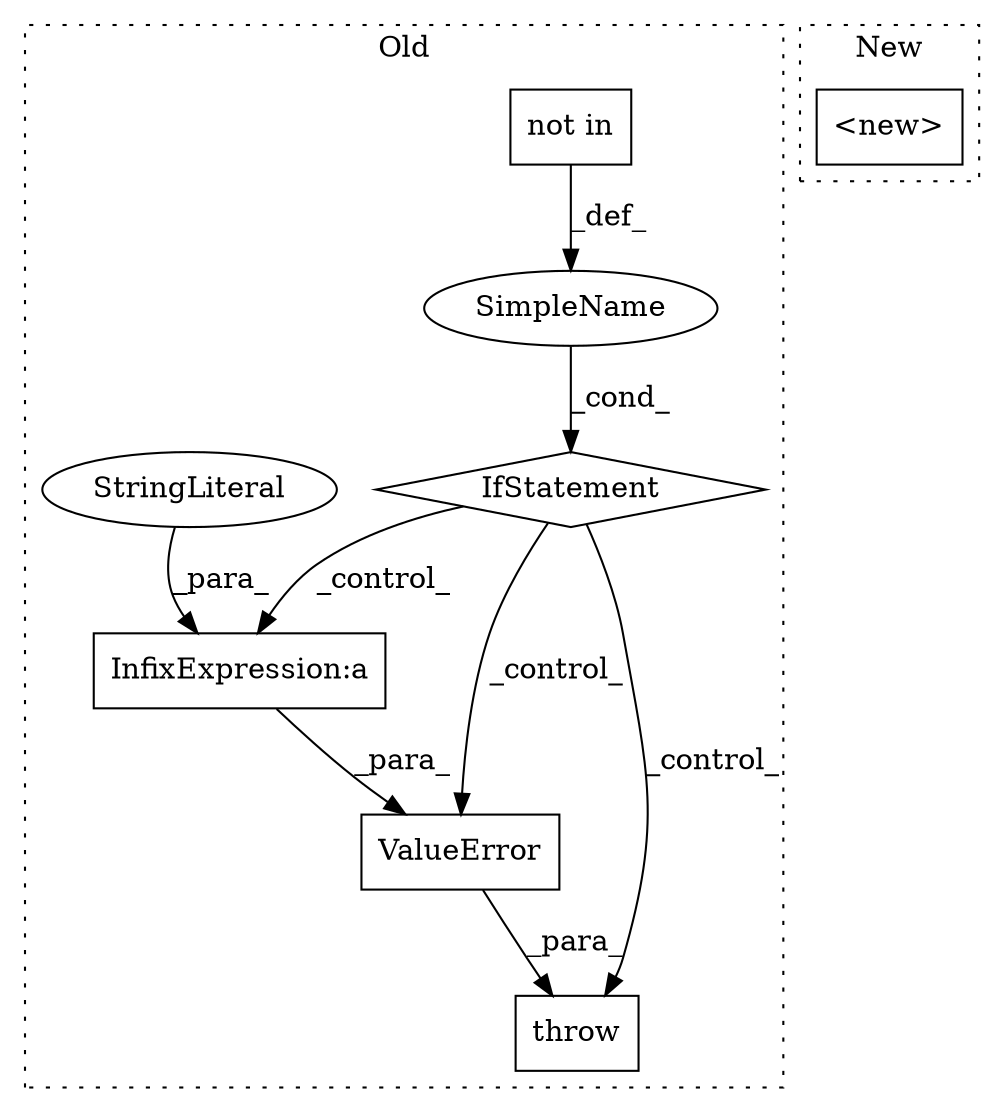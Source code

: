 digraph G {
subgraph cluster0 {
1 [label="not in" a="108" s="1773" l="28" shape="box"];
3 [label="IfStatement" a="25" s="1763,1801" l="10,2" shape="diamond"];
4 [label="ValueError" a="32" s="1819,1880" l="11,1" shape="box"];
5 [label="SimpleName" a="42" s="" l="" shape="ellipse"];
6 [label="throw" a="53" s="1813" l="6" shape="box"];
7 [label="InfixExpression:a" a="27" s="1867" l="3" shape="box"];
8 [label="StringLiteral" a="45" s="1830" l="37" shape="ellipse"];
label = "Old";
style="dotted";
}
subgraph cluster1 {
2 [label="<new>" a="14" s="1423" l="22" shape="box"];
label = "New";
style="dotted";
}
1 -> 5 [label="_def_"];
3 -> 4 [label="_control_"];
3 -> 6 [label="_control_"];
3 -> 7 [label="_control_"];
4 -> 6 [label="_para_"];
5 -> 3 [label="_cond_"];
7 -> 4 [label="_para_"];
8 -> 7 [label="_para_"];
}
